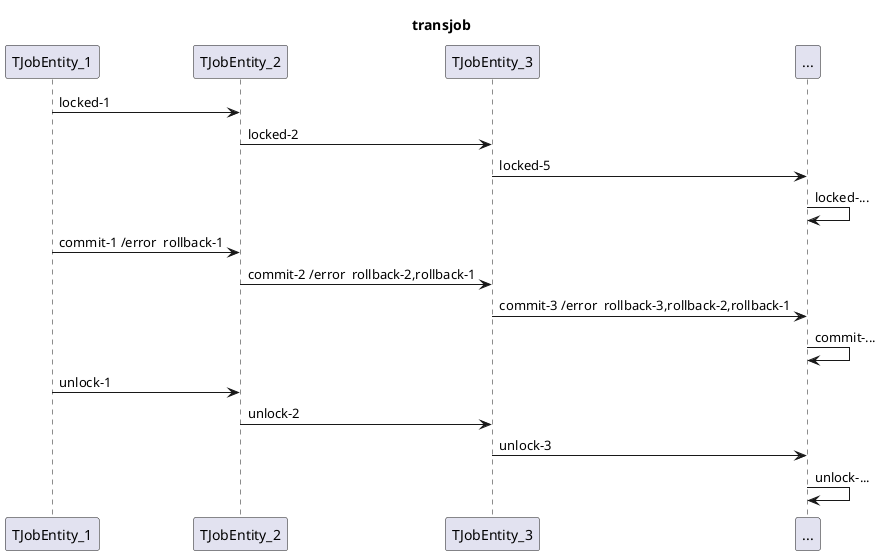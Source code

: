@startuml
title: transjob
TJobEntity_1 -> TJobEntity_2: locked-1
TJobEntity_2 -> TJobEntity_3: locked-2
TJobEntity_3 -> ...: locked-5
... -> ...: locked-...

TJobEntity_1 -> TJobEntity_2: commit-1 /error  rollback-1
TJobEntity_2 -> TJobEntity_3: commit-2 /error  rollback-2,rollback-1
TJobEntity_3 -> ...: commit-3 /error  rollback-3,rollback-2,rollback-1
... -> ...: commit-...

TJobEntity_1 -> TJobEntity_2: unlock-1
TJobEntity_2 -> TJobEntity_3: unlock-2
TJobEntity_3 -> ...: unlock-3
... -> ...: unlock-...


@enduml